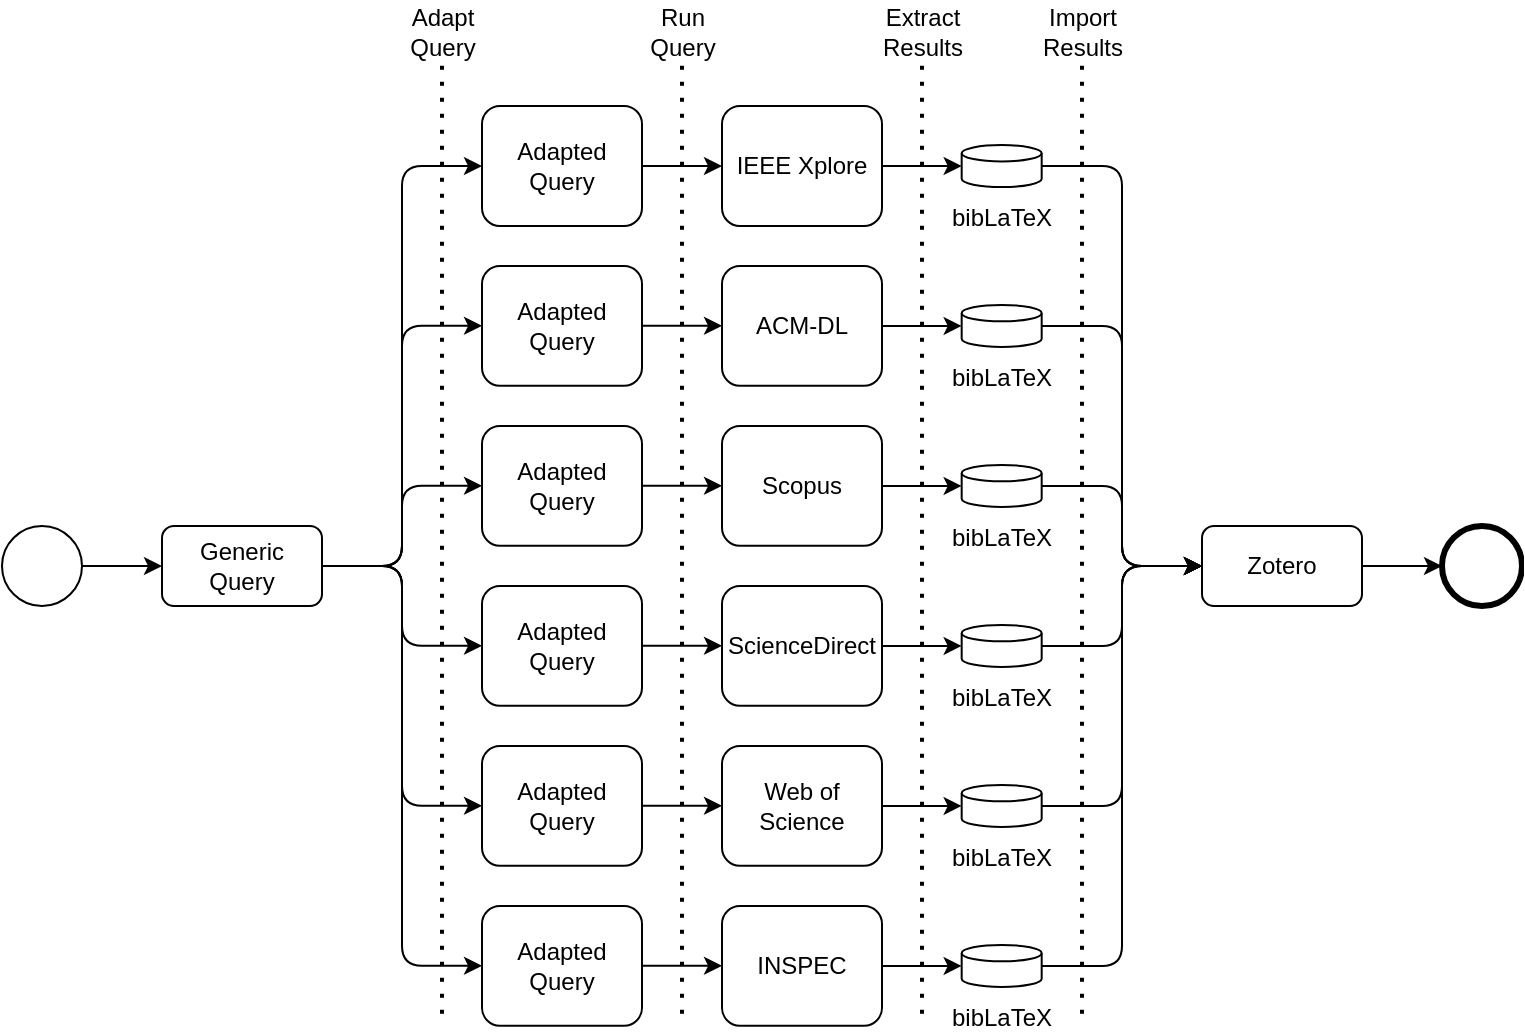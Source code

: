 <mxfile version="20.8.16" type="device"><diagram name="Page-1" id="AFRiTYOyEM1Tog1nIFiI"><mxGraphModel dx="1195" dy="697" grid="1" gridSize="10" guides="1" tooltips="1" connect="1" arrows="1" fold="1" page="1" pageScale="1" pageWidth="827" pageHeight="1169" math="0" shadow="0"><root><mxCell id="0"/><mxCell id="1" parent="0"/><mxCell id="F9_os_nZzJ76-ClQTJmq-53" value="Extract&lt;br&gt;Results" style="endArrow=none;dashed=1;html=1;dashPattern=1 3;strokeWidth=2;verticalAlign=bottom;fontSize=12;" edge="1" parent="1"><mxGeometry x="-1" width="50" height="50" relative="1" as="geometry"><mxPoint x="460" y="79.84" as="sourcePoint"/><mxPoint x="460" y="559.84" as="targetPoint"/><mxPoint as="offset"/></mxGeometry></mxCell><mxCell id="F9_os_nZzJ76-ClQTJmq-8" style="edgeStyle=elbowEdgeStyle;orthogonalLoop=1;jettySize=auto;html=1;fontSize=12;" edge="1" parent="1" source="F9_os_nZzJ76-ClQTJmq-1" target="F9_os_nZzJ76-ClQTJmq-2"><mxGeometry relative="1" as="geometry"/></mxCell><mxCell id="F9_os_nZzJ76-ClQTJmq-9" style="edgeStyle=elbowEdgeStyle;orthogonalLoop=1;jettySize=auto;html=1;fontSize=12;" edge="1" parent="1" source="F9_os_nZzJ76-ClQTJmq-1" target="F9_os_nZzJ76-ClQTJmq-3"><mxGeometry relative="1" as="geometry"/></mxCell><mxCell id="F9_os_nZzJ76-ClQTJmq-10" style="edgeStyle=elbowEdgeStyle;orthogonalLoop=1;jettySize=auto;html=1;fontSize=12;" edge="1" parent="1" source="F9_os_nZzJ76-ClQTJmq-1" target="F9_os_nZzJ76-ClQTJmq-4"><mxGeometry relative="1" as="geometry"/></mxCell><mxCell id="F9_os_nZzJ76-ClQTJmq-11" style="edgeStyle=elbowEdgeStyle;orthogonalLoop=1;jettySize=auto;html=1;fontSize=12;" edge="1" parent="1" source="F9_os_nZzJ76-ClQTJmq-1" target="F9_os_nZzJ76-ClQTJmq-5"><mxGeometry relative="1" as="geometry"/></mxCell><mxCell id="F9_os_nZzJ76-ClQTJmq-12" style="edgeStyle=elbowEdgeStyle;orthogonalLoop=1;jettySize=auto;html=1;fontSize=12;" edge="1" parent="1" source="F9_os_nZzJ76-ClQTJmq-1" target="F9_os_nZzJ76-ClQTJmq-6"><mxGeometry relative="1" as="geometry"/></mxCell><mxCell id="F9_os_nZzJ76-ClQTJmq-13" style="edgeStyle=elbowEdgeStyle;orthogonalLoop=1;jettySize=auto;html=1;fontSize=12;" edge="1" parent="1" source="F9_os_nZzJ76-ClQTJmq-1" target="F9_os_nZzJ76-ClQTJmq-7"><mxGeometry relative="1" as="geometry"/></mxCell><mxCell id="F9_os_nZzJ76-ClQTJmq-1" value="Generic Query" style="rounded=1;whiteSpace=wrap;html=1;fontSize=12;" vertex="1" parent="1"><mxGeometry x="80" y="310" width="80" height="40" as="geometry"/></mxCell><mxCell id="F9_os_nZzJ76-ClQTJmq-20" style="edgeStyle=elbowEdgeStyle;orthogonalLoop=1;jettySize=auto;html=1;fontSize=12;" edge="1" parent="1" source="F9_os_nZzJ76-ClQTJmq-2" target="F9_os_nZzJ76-ClQTJmq-14"><mxGeometry relative="1" as="geometry"/></mxCell><mxCell id="F9_os_nZzJ76-ClQTJmq-2" value="Adapted&lt;br style=&quot;font-size: 12px;&quot;&gt;Query" style="rounded=1;whiteSpace=wrap;html=1;fontSize=12;" vertex="1" parent="1"><mxGeometry x="240" y="100" width="80" height="60" as="geometry"/></mxCell><mxCell id="F9_os_nZzJ76-ClQTJmq-21" style="edgeStyle=elbowEdgeStyle;orthogonalLoop=1;jettySize=auto;html=1;fontSize=12;" edge="1" parent="1" source="F9_os_nZzJ76-ClQTJmq-3" target="F9_os_nZzJ76-ClQTJmq-15"><mxGeometry relative="1" as="geometry"/></mxCell><mxCell id="F9_os_nZzJ76-ClQTJmq-3" value="Adapted&lt;br style=&quot;font-size: 12px;&quot;&gt;Query" style="rounded=1;whiteSpace=wrap;html=1;fontSize=12;" vertex="1" parent="1"><mxGeometry x="240" y="180" width="80" height="59.842" as="geometry"/></mxCell><mxCell id="F9_os_nZzJ76-ClQTJmq-22" style="edgeStyle=elbowEdgeStyle;orthogonalLoop=1;jettySize=auto;html=1;fontSize=12;" edge="1" parent="1" source="F9_os_nZzJ76-ClQTJmq-4" target="F9_os_nZzJ76-ClQTJmq-16"><mxGeometry relative="1" as="geometry"/></mxCell><mxCell id="F9_os_nZzJ76-ClQTJmq-4" value="Adapted&lt;br style=&quot;font-size: 12px;&quot;&gt;Query" style="rounded=1;whiteSpace=wrap;html=1;fontSize=12;" vertex="1" parent="1"><mxGeometry x="240" y="260" width="80" height="59.842" as="geometry"/></mxCell><mxCell id="F9_os_nZzJ76-ClQTJmq-23" style="edgeStyle=elbowEdgeStyle;orthogonalLoop=1;jettySize=auto;html=1;fontSize=12;" edge="1" parent="1" source="F9_os_nZzJ76-ClQTJmq-5" target="F9_os_nZzJ76-ClQTJmq-17"><mxGeometry relative="1" as="geometry"/></mxCell><mxCell id="F9_os_nZzJ76-ClQTJmq-5" value="Adapted&lt;br style=&quot;font-size: 12px;&quot;&gt;Query" style="rounded=1;whiteSpace=wrap;html=1;fontSize=12;" vertex="1" parent="1"><mxGeometry x="240" y="340" width="80" height="59.842" as="geometry"/></mxCell><mxCell id="F9_os_nZzJ76-ClQTJmq-24" style="edgeStyle=elbowEdgeStyle;orthogonalLoop=1;jettySize=auto;html=1;fontSize=12;" edge="1" parent="1" source="F9_os_nZzJ76-ClQTJmq-6" target="F9_os_nZzJ76-ClQTJmq-18"><mxGeometry relative="1" as="geometry"/></mxCell><mxCell id="F9_os_nZzJ76-ClQTJmq-6" value="Adapted&lt;br style=&quot;font-size: 12px;&quot;&gt;Query" style="rounded=1;whiteSpace=wrap;html=1;fontSize=12;" vertex="1" parent="1"><mxGeometry x="240" y="420" width="80" height="59.842" as="geometry"/></mxCell><mxCell id="F9_os_nZzJ76-ClQTJmq-25" style="edgeStyle=elbowEdgeStyle;orthogonalLoop=1;jettySize=auto;html=1;fontSize=12;" edge="1" parent="1" source="F9_os_nZzJ76-ClQTJmq-7" target="F9_os_nZzJ76-ClQTJmq-19"><mxGeometry relative="1" as="geometry"/></mxCell><mxCell id="F9_os_nZzJ76-ClQTJmq-7" value="Adapted&lt;br style=&quot;font-size: 12px;&quot;&gt;Query" style="rounded=1;whiteSpace=wrap;html=1;fontSize=12;" vertex="1" parent="1"><mxGeometry x="240" y="500" width="80" height="59.842" as="geometry"/></mxCell><mxCell id="F9_os_nZzJ76-ClQTJmq-14" value="IEEE Xplore" style="rounded=1;whiteSpace=wrap;html=1;fontSize=12;" vertex="1" parent="1"><mxGeometry x="360" y="100" width="80" height="60" as="geometry"/></mxCell><mxCell id="F9_os_nZzJ76-ClQTJmq-15" value="ACM-DL" style="rounded=1;whiteSpace=wrap;html=1;fontSize=12;" vertex="1" parent="1"><mxGeometry x="360" y="180" width="80" height="59.842" as="geometry"/></mxCell><mxCell id="F9_os_nZzJ76-ClQTJmq-16" value="Scopus" style="rounded=1;whiteSpace=wrap;html=1;fontSize=12;" vertex="1" parent="1"><mxGeometry x="360" y="260" width="80" height="59.842" as="geometry"/></mxCell><mxCell id="F9_os_nZzJ76-ClQTJmq-17" value="ScienceDirect" style="rounded=1;whiteSpace=wrap;html=1;fontSize=12;" vertex="1" parent="1"><mxGeometry x="360" y="340" width="80" height="59.842" as="geometry"/></mxCell><mxCell id="F9_os_nZzJ76-ClQTJmq-18" value="Web of Science" style="rounded=1;whiteSpace=wrap;html=1;fontSize=12;" vertex="1" parent="1"><mxGeometry x="360" y="420" width="80" height="59.842" as="geometry"/></mxCell><mxCell id="F9_os_nZzJ76-ClQTJmq-19" value="INSPEC" style="rounded=1;whiteSpace=wrap;html=1;fontSize=12;" vertex="1" parent="1"><mxGeometry x="360" y="500" width="80" height="59.842" as="geometry"/></mxCell><mxCell id="F9_os_nZzJ76-ClQTJmq-40" style="edgeStyle=elbowEdgeStyle;orthogonalLoop=1;jettySize=auto;html=1;fontSize=12;" edge="1" parent="1" target="F9_os_nZzJ76-ClQTJmq-39"><mxGeometry relative="1" as="geometry"><mxPoint x="439.997" y="129.999" as="sourcePoint"/></mxGeometry></mxCell><mxCell id="F9_os_nZzJ76-ClQTJmq-50" style="edgeStyle=elbowEdgeStyle;orthogonalLoop=1;jettySize=auto;html=1;fontSize=12;" edge="1" parent="1" target="F9_os_nZzJ76-ClQTJmq-41"><mxGeometry relative="1" as="geometry"><mxPoint x="439.997" y="209.999" as="sourcePoint"/></mxGeometry></mxCell><mxCell id="F9_os_nZzJ76-ClQTJmq-49" style="edgeStyle=elbowEdgeStyle;orthogonalLoop=1;jettySize=auto;html=1;fontSize=12;" edge="1" parent="1" target="F9_os_nZzJ76-ClQTJmq-42"><mxGeometry relative="1" as="geometry"><mxPoint x="439.997" y="289.999" as="sourcePoint"/></mxGeometry></mxCell><mxCell id="F9_os_nZzJ76-ClQTJmq-48" style="edgeStyle=elbowEdgeStyle;orthogonalLoop=1;jettySize=auto;html=1;fontSize=12;" edge="1" parent="1" target="F9_os_nZzJ76-ClQTJmq-43"><mxGeometry relative="1" as="geometry"><mxPoint x="439.997" y="369.999" as="sourcePoint"/></mxGeometry></mxCell><mxCell id="F9_os_nZzJ76-ClQTJmq-47" style="edgeStyle=elbowEdgeStyle;orthogonalLoop=1;jettySize=auto;html=1;fontSize=12;" edge="1" parent="1" target="F9_os_nZzJ76-ClQTJmq-44"><mxGeometry relative="1" as="geometry"><mxPoint x="439.997" y="449.999" as="sourcePoint"/></mxGeometry></mxCell><mxCell id="F9_os_nZzJ76-ClQTJmq-46" style="edgeStyle=elbowEdgeStyle;orthogonalLoop=1;jettySize=auto;html=1;fontSize=12;" edge="1" parent="1" target="F9_os_nZzJ76-ClQTJmq-45"><mxGeometry relative="1" as="geometry"><mxPoint x="439.997" y="529.999" as="sourcePoint"/></mxGeometry></mxCell><mxCell id="F9_os_nZzJ76-ClQTJmq-58" style="edgeStyle=elbowEdgeStyle;orthogonalLoop=1;jettySize=auto;html=1;fontSize=12;" edge="1" parent="1" source="F9_os_nZzJ76-ClQTJmq-39" target="F9_os_nZzJ76-ClQTJmq-56"><mxGeometry relative="1" as="geometry"/></mxCell><mxCell id="F9_os_nZzJ76-ClQTJmq-39" value="bibLaTeX" style="shape=cylinder3;whiteSpace=wrap;html=1;boundedLbl=1;backgroundOutline=1;size=4.105;labelPadding=0;fillOpacity=100;spacing=2;spacingTop=45;labelBackgroundColor=default;fillColor=none;fontFamily=Helvetica;fontSize=12;" vertex="1" parent="1"><mxGeometry x="479.84" y="119.54" width="40" height="21" as="geometry"/></mxCell><mxCell id="F9_os_nZzJ76-ClQTJmq-59" style="edgeStyle=elbowEdgeStyle;orthogonalLoop=1;jettySize=auto;html=1;fontSize=12;" edge="1" parent="1" source="F9_os_nZzJ76-ClQTJmq-41" target="F9_os_nZzJ76-ClQTJmq-56"><mxGeometry relative="1" as="geometry"/></mxCell><mxCell id="F9_os_nZzJ76-ClQTJmq-41" value="bibLaTeX" style="shape=cylinder3;whiteSpace=wrap;html=1;boundedLbl=1;backgroundOutline=1;size=4.105;labelPadding=0;fillOpacity=100;spacing=2;spacingTop=45;labelBackgroundColor=default;fillColor=none;fontFamily=Helvetica;fontSize=12;" vertex="1" parent="1"><mxGeometry x="479.84" y="199.46" width="40" height="21" as="geometry"/></mxCell><mxCell id="F9_os_nZzJ76-ClQTJmq-60" style="edgeStyle=elbowEdgeStyle;orthogonalLoop=1;jettySize=auto;html=1;fontSize=12;" edge="1" parent="1" source="F9_os_nZzJ76-ClQTJmq-42" target="F9_os_nZzJ76-ClQTJmq-56"><mxGeometry relative="1" as="geometry"/></mxCell><mxCell id="F9_os_nZzJ76-ClQTJmq-42" value="bibLaTeX" style="shape=cylinder3;whiteSpace=wrap;html=1;boundedLbl=1;backgroundOutline=1;size=4.105;labelPadding=0;fillOpacity=100;spacing=2;spacingTop=45;labelBackgroundColor=default;fillColor=none;fontFamily=Helvetica;fontSize=12;" vertex="1" parent="1"><mxGeometry x="479.84" y="279.46" width="40" height="21" as="geometry"/></mxCell><mxCell id="F9_os_nZzJ76-ClQTJmq-61" style="edgeStyle=elbowEdgeStyle;orthogonalLoop=1;jettySize=auto;html=1;fontSize=12;" edge="1" parent="1" source="F9_os_nZzJ76-ClQTJmq-43" target="F9_os_nZzJ76-ClQTJmq-56"><mxGeometry relative="1" as="geometry"/></mxCell><mxCell id="F9_os_nZzJ76-ClQTJmq-43" value="bibLaTeX" style="shape=cylinder3;whiteSpace=wrap;html=1;boundedLbl=1;backgroundOutline=1;size=4.105;labelPadding=0;fillOpacity=100;spacing=2;spacingTop=45;labelBackgroundColor=default;fillColor=none;fontFamily=Helvetica;fontSize=12;" vertex="1" parent="1"><mxGeometry x="479.84" y="359.46" width="40" height="21" as="geometry"/></mxCell><mxCell id="F9_os_nZzJ76-ClQTJmq-62" style="edgeStyle=elbowEdgeStyle;orthogonalLoop=1;jettySize=auto;html=1;fontSize=12;" edge="1" parent="1" source="F9_os_nZzJ76-ClQTJmq-44" target="F9_os_nZzJ76-ClQTJmq-56"><mxGeometry relative="1" as="geometry"/></mxCell><mxCell id="F9_os_nZzJ76-ClQTJmq-44" value="bibLaTeX" style="shape=cylinder3;whiteSpace=wrap;html=1;boundedLbl=1;backgroundOutline=1;size=4.105;labelPadding=0;fillOpacity=100;spacing=2;spacingTop=45;labelBackgroundColor=default;fillColor=none;fontFamily=Helvetica;fontSize=12;" vertex="1" parent="1"><mxGeometry x="479.84" y="439.46" width="40" height="21" as="geometry"/></mxCell><mxCell id="F9_os_nZzJ76-ClQTJmq-63" style="edgeStyle=elbowEdgeStyle;orthogonalLoop=1;jettySize=auto;html=1;fontSize=12;" edge="1" parent="1" source="F9_os_nZzJ76-ClQTJmq-45" target="F9_os_nZzJ76-ClQTJmq-56"><mxGeometry relative="1" as="geometry"/></mxCell><mxCell id="F9_os_nZzJ76-ClQTJmq-45" value="bibLaTeX" style="shape=cylinder3;whiteSpace=wrap;html=1;boundedLbl=1;backgroundOutline=1;size=4.105;labelPadding=0;fillOpacity=100;spacing=2;spacingTop=45;labelBackgroundColor=default;fillColor=none;fontFamily=Helvetica;fontSize=12;" vertex="1" parent="1"><mxGeometry x="479.84" y="519.46" width="40" height="21" as="geometry"/></mxCell><mxCell id="F9_os_nZzJ76-ClQTJmq-54" value="Run&lt;br&gt;Query" style="endArrow=none;dashed=1;html=1;dashPattern=1 3;strokeWidth=2;verticalAlign=bottom;fontSize=12;" edge="1" parent="1"><mxGeometry x="-1" width="50" height="50" relative="1" as="geometry"><mxPoint x="340" y="79.84" as="sourcePoint"/><mxPoint x="340" y="559.84" as="targetPoint"/><mxPoint as="offset"/></mxGeometry></mxCell><mxCell id="F9_os_nZzJ76-ClQTJmq-55" value="Adapt&lt;br&gt;Query" style="endArrow=none;dashed=1;html=1;dashPattern=1 3;strokeWidth=2;verticalAlign=bottom;fontSize=12;" edge="1" parent="1"><mxGeometry x="-1" width="50" height="50" relative="1" as="geometry"><mxPoint x="220" y="79.84" as="sourcePoint"/><mxPoint x="220" y="559.84" as="targetPoint"/><mxPoint as="offset"/></mxGeometry></mxCell><mxCell id="F9_os_nZzJ76-ClQTJmq-66" value="" style="edgeStyle=elbowEdgeStyle;orthogonalLoop=1;jettySize=auto;html=1;fontSize=12;" edge="1" parent="1" source="F9_os_nZzJ76-ClQTJmq-56" target="F9_os_nZzJ76-ClQTJmq-65"><mxGeometry relative="1" as="geometry"/></mxCell><mxCell id="F9_os_nZzJ76-ClQTJmq-56" value="Zotero" style="rounded=1;whiteSpace=wrap;html=1;fontSize=12;" vertex="1" parent="1"><mxGeometry x="600" y="310" width="80" height="40" as="geometry"/></mxCell><mxCell id="F9_os_nZzJ76-ClQTJmq-57" value="Import&lt;br&gt;Results" style="endArrow=none;dashed=1;html=1;dashPattern=1 3;strokeWidth=2;verticalAlign=bottom;fontSize=12;" edge="1" parent="1"><mxGeometry x="-1" width="50" height="50" relative="1" as="geometry"><mxPoint x="540" y="79.84" as="sourcePoint"/><mxPoint x="540" y="559.84" as="targetPoint"/><mxPoint as="offset"/></mxGeometry></mxCell><mxCell id="F9_os_nZzJ76-ClQTJmq-67" value="" style="edgeStyle=elbowEdgeStyle;orthogonalLoop=1;jettySize=auto;html=1;fontSize=12;" edge="1" parent="1" source="F9_os_nZzJ76-ClQTJmq-64" target="F9_os_nZzJ76-ClQTJmq-1"><mxGeometry relative="1" as="geometry"/></mxCell><mxCell id="F9_os_nZzJ76-ClQTJmq-64" value="" style="points=[[0.145,0.145,0],[0.5,0,0],[0.855,0.145,0],[1,0.5,0],[0.855,0.855,0],[0.5,1,0],[0.145,0.855,0],[0,0.5,0]];shape=mxgraph.bpmn.event;html=1;verticalLabelPosition=bottom;labelBackgroundColor=#ffffff;verticalAlign=top;align=center;perimeter=ellipsePerimeter;outlineConnect=0;aspect=fixed;outline=standard;symbol=general;fontSize=12;" vertex="1" parent="1"><mxGeometry y="310" width="40" height="40" as="geometry"/></mxCell><mxCell id="F9_os_nZzJ76-ClQTJmq-65" value="" style="points=[[0.145,0.145,0],[0.5,0,0],[0.855,0.145,0],[1,0.5,0],[0.855,0.855,0],[0.5,1,0],[0.145,0.855,0],[0,0.5,0]];shape=mxgraph.bpmn.event;html=1;verticalLabelPosition=bottom;labelBackgroundColor=#ffffff;verticalAlign=top;align=center;perimeter=ellipsePerimeter;outlineConnect=0;aspect=fixed;outline=end;symbol=terminate2;fontSize=12;" vertex="1" parent="1"><mxGeometry x="720" y="310" width="40" height="40" as="geometry"/></mxCell></root></mxGraphModel></diagram></mxfile>